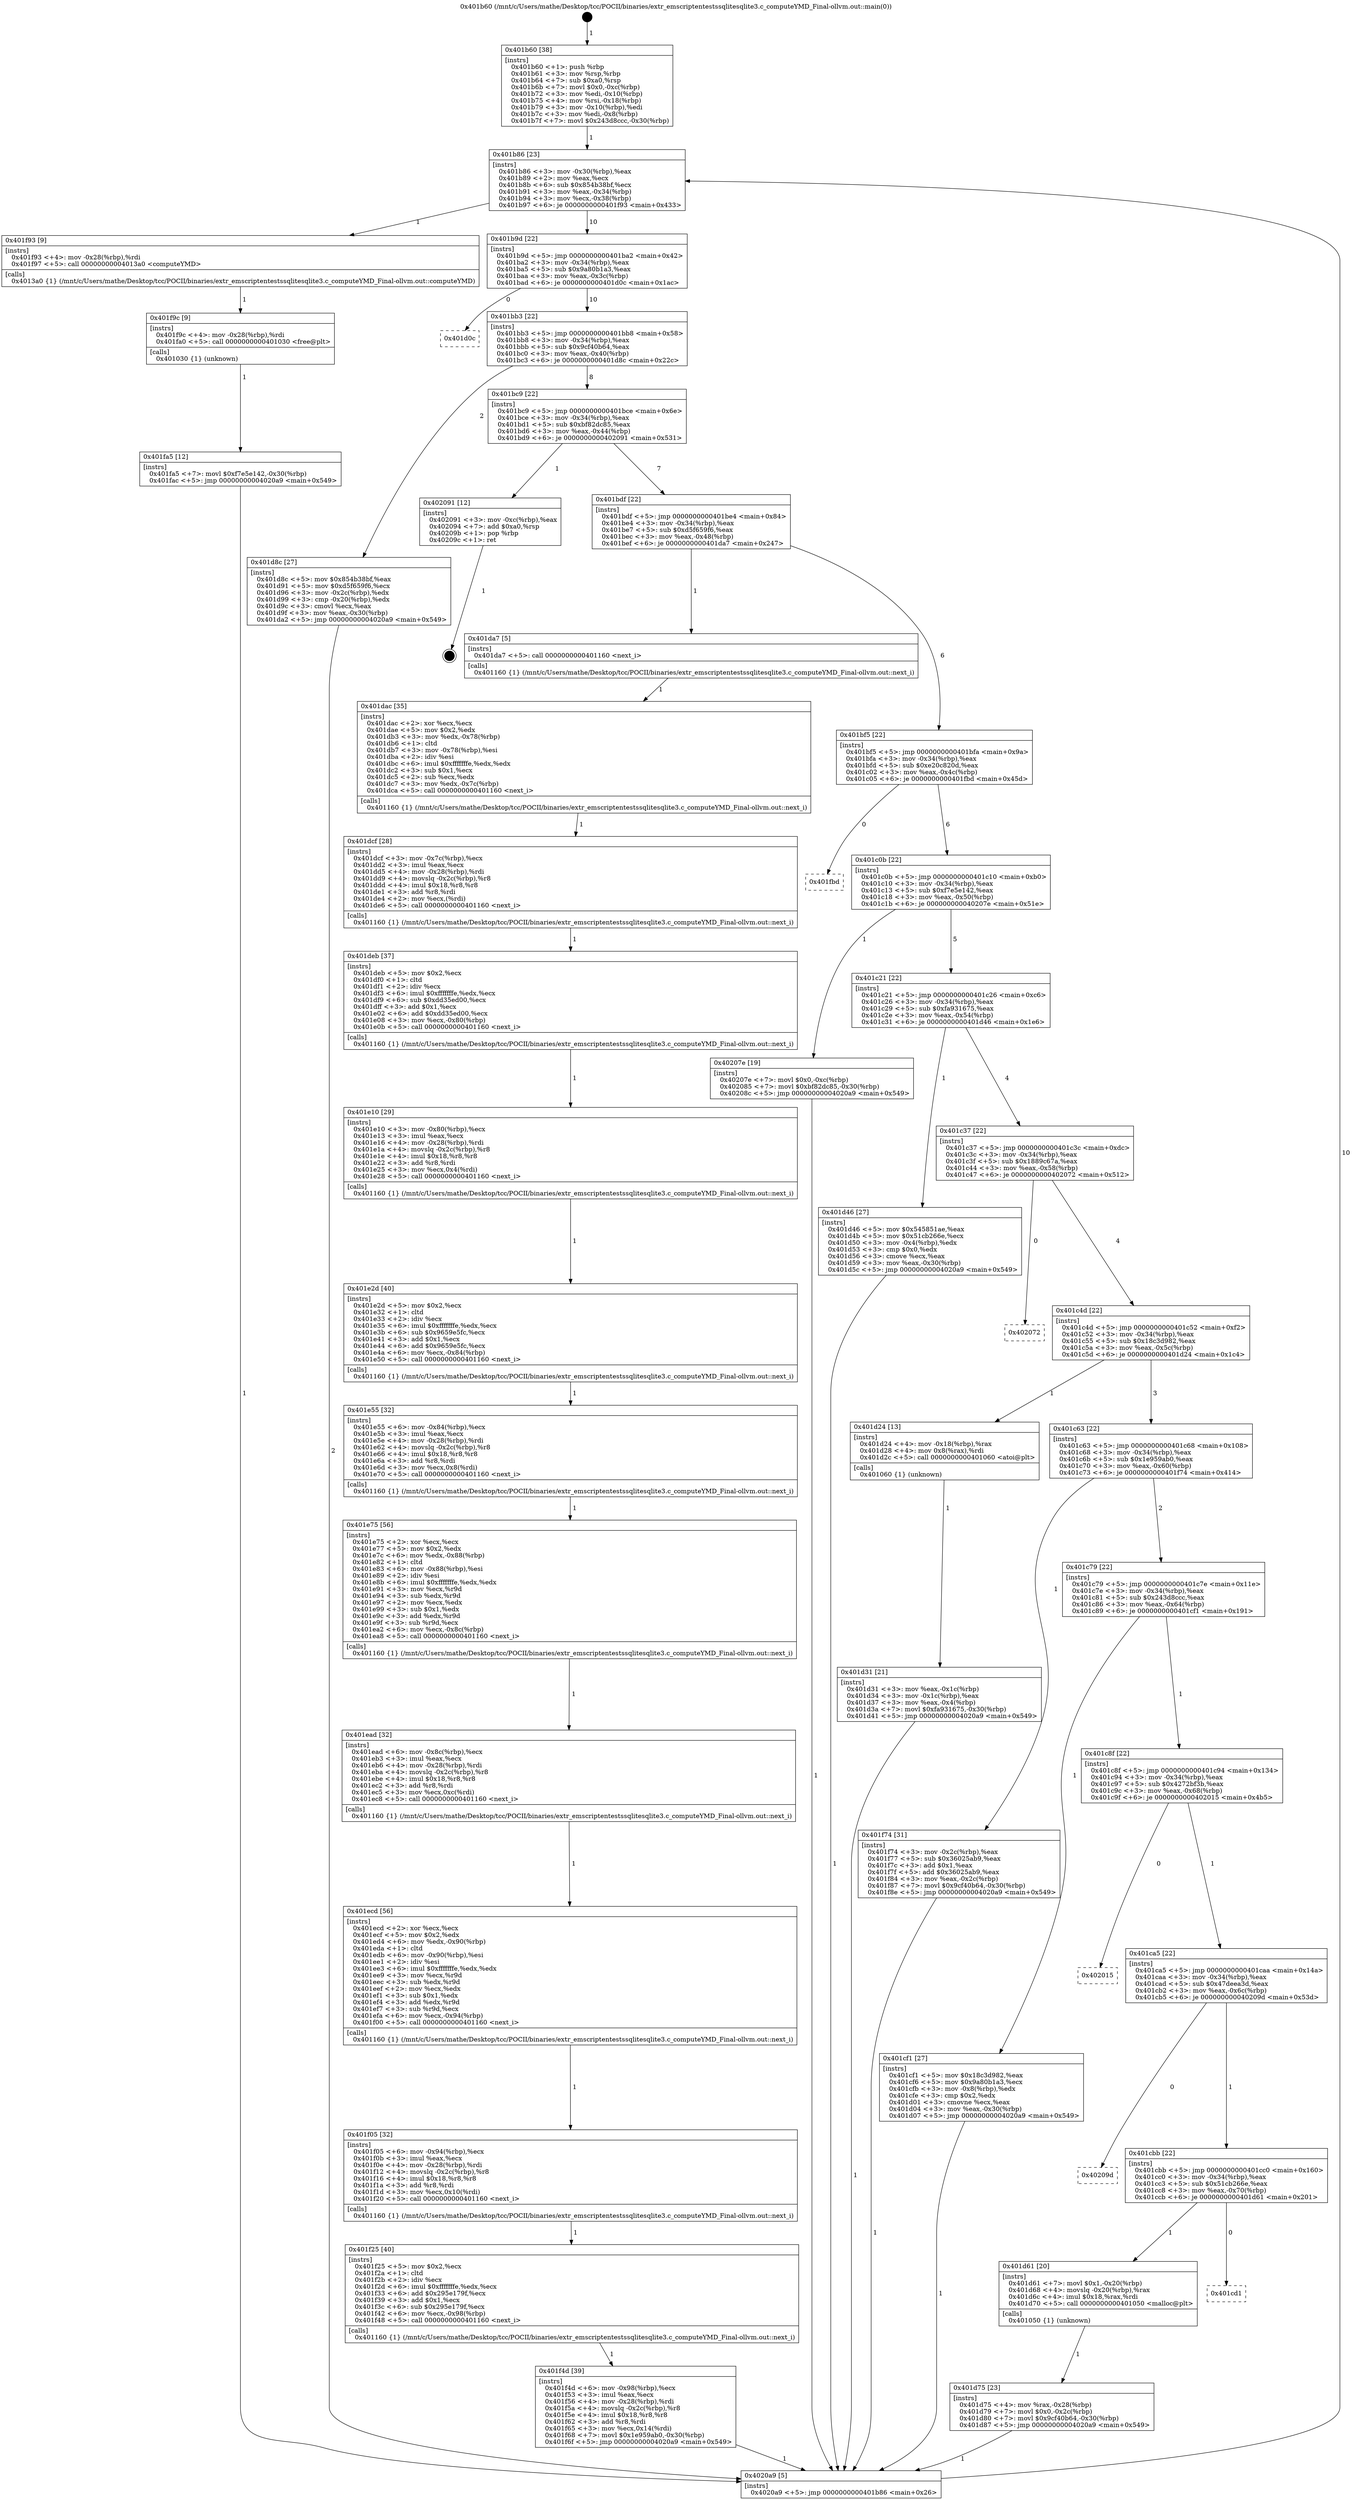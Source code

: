 digraph "0x401b60" {
  label = "0x401b60 (/mnt/c/Users/mathe/Desktop/tcc/POCII/binaries/extr_emscriptentestssqlitesqlite3.c_computeYMD_Final-ollvm.out::main(0))"
  labelloc = "t"
  node[shape=record]

  Entry [label="",width=0.3,height=0.3,shape=circle,fillcolor=black,style=filled]
  "0x401b86" [label="{
     0x401b86 [23]\l
     | [instrs]\l
     &nbsp;&nbsp;0x401b86 \<+3\>: mov -0x30(%rbp),%eax\l
     &nbsp;&nbsp;0x401b89 \<+2\>: mov %eax,%ecx\l
     &nbsp;&nbsp;0x401b8b \<+6\>: sub $0x854b38bf,%ecx\l
     &nbsp;&nbsp;0x401b91 \<+3\>: mov %eax,-0x34(%rbp)\l
     &nbsp;&nbsp;0x401b94 \<+3\>: mov %ecx,-0x38(%rbp)\l
     &nbsp;&nbsp;0x401b97 \<+6\>: je 0000000000401f93 \<main+0x433\>\l
  }"]
  "0x401f93" [label="{
     0x401f93 [9]\l
     | [instrs]\l
     &nbsp;&nbsp;0x401f93 \<+4\>: mov -0x28(%rbp),%rdi\l
     &nbsp;&nbsp;0x401f97 \<+5\>: call 00000000004013a0 \<computeYMD\>\l
     | [calls]\l
     &nbsp;&nbsp;0x4013a0 \{1\} (/mnt/c/Users/mathe/Desktop/tcc/POCII/binaries/extr_emscriptentestssqlitesqlite3.c_computeYMD_Final-ollvm.out::computeYMD)\l
  }"]
  "0x401b9d" [label="{
     0x401b9d [22]\l
     | [instrs]\l
     &nbsp;&nbsp;0x401b9d \<+5\>: jmp 0000000000401ba2 \<main+0x42\>\l
     &nbsp;&nbsp;0x401ba2 \<+3\>: mov -0x34(%rbp),%eax\l
     &nbsp;&nbsp;0x401ba5 \<+5\>: sub $0x9a80b1a3,%eax\l
     &nbsp;&nbsp;0x401baa \<+3\>: mov %eax,-0x3c(%rbp)\l
     &nbsp;&nbsp;0x401bad \<+6\>: je 0000000000401d0c \<main+0x1ac\>\l
  }"]
  Exit [label="",width=0.3,height=0.3,shape=circle,fillcolor=black,style=filled,peripheries=2]
  "0x401d0c" [label="{
     0x401d0c\l
  }", style=dashed]
  "0x401bb3" [label="{
     0x401bb3 [22]\l
     | [instrs]\l
     &nbsp;&nbsp;0x401bb3 \<+5\>: jmp 0000000000401bb8 \<main+0x58\>\l
     &nbsp;&nbsp;0x401bb8 \<+3\>: mov -0x34(%rbp),%eax\l
     &nbsp;&nbsp;0x401bbb \<+5\>: sub $0x9cf40b64,%eax\l
     &nbsp;&nbsp;0x401bc0 \<+3\>: mov %eax,-0x40(%rbp)\l
     &nbsp;&nbsp;0x401bc3 \<+6\>: je 0000000000401d8c \<main+0x22c\>\l
  }"]
  "0x401fa5" [label="{
     0x401fa5 [12]\l
     | [instrs]\l
     &nbsp;&nbsp;0x401fa5 \<+7\>: movl $0xf7e5e142,-0x30(%rbp)\l
     &nbsp;&nbsp;0x401fac \<+5\>: jmp 00000000004020a9 \<main+0x549\>\l
  }"]
  "0x401d8c" [label="{
     0x401d8c [27]\l
     | [instrs]\l
     &nbsp;&nbsp;0x401d8c \<+5\>: mov $0x854b38bf,%eax\l
     &nbsp;&nbsp;0x401d91 \<+5\>: mov $0xd5f659f6,%ecx\l
     &nbsp;&nbsp;0x401d96 \<+3\>: mov -0x2c(%rbp),%edx\l
     &nbsp;&nbsp;0x401d99 \<+3\>: cmp -0x20(%rbp),%edx\l
     &nbsp;&nbsp;0x401d9c \<+3\>: cmovl %ecx,%eax\l
     &nbsp;&nbsp;0x401d9f \<+3\>: mov %eax,-0x30(%rbp)\l
     &nbsp;&nbsp;0x401da2 \<+5\>: jmp 00000000004020a9 \<main+0x549\>\l
  }"]
  "0x401bc9" [label="{
     0x401bc9 [22]\l
     | [instrs]\l
     &nbsp;&nbsp;0x401bc9 \<+5\>: jmp 0000000000401bce \<main+0x6e\>\l
     &nbsp;&nbsp;0x401bce \<+3\>: mov -0x34(%rbp),%eax\l
     &nbsp;&nbsp;0x401bd1 \<+5\>: sub $0xbf82dc85,%eax\l
     &nbsp;&nbsp;0x401bd6 \<+3\>: mov %eax,-0x44(%rbp)\l
     &nbsp;&nbsp;0x401bd9 \<+6\>: je 0000000000402091 \<main+0x531\>\l
  }"]
  "0x401f9c" [label="{
     0x401f9c [9]\l
     | [instrs]\l
     &nbsp;&nbsp;0x401f9c \<+4\>: mov -0x28(%rbp),%rdi\l
     &nbsp;&nbsp;0x401fa0 \<+5\>: call 0000000000401030 \<free@plt\>\l
     | [calls]\l
     &nbsp;&nbsp;0x401030 \{1\} (unknown)\l
  }"]
  "0x402091" [label="{
     0x402091 [12]\l
     | [instrs]\l
     &nbsp;&nbsp;0x402091 \<+3\>: mov -0xc(%rbp),%eax\l
     &nbsp;&nbsp;0x402094 \<+7\>: add $0xa0,%rsp\l
     &nbsp;&nbsp;0x40209b \<+1\>: pop %rbp\l
     &nbsp;&nbsp;0x40209c \<+1\>: ret\l
  }"]
  "0x401bdf" [label="{
     0x401bdf [22]\l
     | [instrs]\l
     &nbsp;&nbsp;0x401bdf \<+5\>: jmp 0000000000401be4 \<main+0x84\>\l
     &nbsp;&nbsp;0x401be4 \<+3\>: mov -0x34(%rbp),%eax\l
     &nbsp;&nbsp;0x401be7 \<+5\>: sub $0xd5f659f6,%eax\l
     &nbsp;&nbsp;0x401bec \<+3\>: mov %eax,-0x48(%rbp)\l
     &nbsp;&nbsp;0x401bef \<+6\>: je 0000000000401da7 \<main+0x247\>\l
  }"]
  "0x401f4d" [label="{
     0x401f4d [39]\l
     | [instrs]\l
     &nbsp;&nbsp;0x401f4d \<+6\>: mov -0x98(%rbp),%ecx\l
     &nbsp;&nbsp;0x401f53 \<+3\>: imul %eax,%ecx\l
     &nbsp;&nbsp;0x401f56 \<+4\>: mov -0x28(%rbp),%rdi\l
     &nbsp;&nbsp;0x401f5a \<+4\>: movslq -0x2c(%rbp),%r8\l
     &nbsp;&nbsp;0x401f5e \<+4\>: imul $0x18,%r8,%r8\l
     &nbsp;&nbsp;0x401f62 \<+3\>: add %r8,%rdi\l
     &nbsp;&nbsp;0x401f65 \<+3\>: mov %ecx,0x14(%rdi)\l
     &nbsp;&nbsp;0x401f68 \<+7\>: movl $0x1e959ab0,-0x30(%rbp)\l
     &nbsp;&nbsp;0x401f6f \<+5\>: jmp 00000000004020a9 \<main+0x549\>\l
  }"]
  "0x401da7" [label="{
     0x401da7 [5]\l
     | [instrs]\l
     &nbsp;&nbsp;0x401da7 \<+5\>: call 0000000000401160 \<next_i\>\l
     | [calls]\l
     &nbsp;&nbsp;0x401160 \{1\} (/mnt/c/Users/mathe/Desktop/tcc/POCII/binaries/extr_emscriptentestssqlitesqlite3.c_computeYMD_Final-ollvm.out::next_i)\l
  }"]
  "0x401bf5" [label="{
     0x401bf5 [22]\l
     | [instrs]\l
     &nbsp;&nbsp;0x401bf5 \<+5\>: jmp 0000000000401bfa \<main+0x9a\>\l
     &nbsp;&nbsp;0x401bfa \<+3\>: mov -0x34(%rbp),%eax\l
     &nbsp;&nbsp;0x401bfd \<+5\>: sub $0xe20c820d,%eax\l
     &nbsp;&nbsp;0x401c02 \<+3\>: mov %eax,-0x4c(%rbp)\l
     &nbsp;&nbsp;0x401c05 \<+6\>: je 0000000000401fbd \<main+0x45d\>\l
  }"]
  "0x401f25" [label="{
     0x401f25 [40]\l
     | [instrs]\l
     &nbsp;&nbsp;0x401f25 \<+5\>: mov $0x2,%ecx\l
     &nbsp;&nbsp;0x401f2a \<+1\>: cltd\l
     &nbsp;&nbsp;0x401f2b \<+2\>: idiv %ecx\l
     &nbsp;&nbsp;0x401f2d \<+6\>: imul $0xfffffffe,%edx,%ecx\l
     &nbsp;&nbsp;0x401f33 \<+6\>: add $0x295e179f,%ecx\l
     &nbsp;&nbsp;0x401f39 \<+3\>: add $0x1,%ecx\l
     &nbsp;&nbsp;0x401f3c \<+6\>: sub $0x295e179f,%ecx\l
     &nbsp;&nbsp;0x401f42 \<+6\>: mov %ecx,-0x98(%rbp)\l
     &nbsp;&nbsp;0x401f48 \<+5\>: call 0000000000401160 \<next_i\>\l
     | [calls]\l
     &nbsp;&nbsp;0x401160 \{1\} (/mnt/c/Users/mathe/Desktop/tcc/POCII/binaries/extr_emscriptentestssqlitesqlite3.c_computeYMD_Final-ollvm.out::next_i)\l
  }"]
  "0x401fbd" [label="{
     0x401fbd\l
  }", style=dashed]
  "0x401c0b" [label="{
     0x401c0b [22]\l
     | [instrs]\l
     &nbsp;&nbsp;0x401c0b \<+5\>: jmp 0000000000401c10 \<main+0xb0\>\l
     &nbsp;&nbsp;0x401c10 \<+3\>: mov -0x34(%rbp),%eax\l
     &nbsp;&nbsp;0x401c13 \<+5\>: sub $0xf7e5e142,%eax\l
     &nbsp;&nbsp;0x401c18 \<+3\>: mov %eax,-0x50(%rbp)\l
     &nbsp;&nbsp;0x401c1b \<+6\>: je 000000000040207e \<main+0x51e\>\l
  }"]
  "0x401f05" [label="{
     0x401f05 [32]\l
     | [instrs]\l
     &nbsp;&nbsp;0x401f05 \<+6\>: mov -0x94(%rbp),%ecx\l
     &nbsp;&nbsp;0x401f0b \<+3\>: imul %eax,%ecx\l
     &nbsp;&nbsp;0x401f0e \<+4\>: mov -0x28(%rbp),%rdi\l
     &nbsp;&nbsp;0x401f12 \<+4\>: movslq -0x2c(%rbp),%r8\l
     &nbsp;&nbsp;0x401f16 \<+4\>: imul $0x18,%r8,%r8\l
     &nbsp;&nbsp;0x401f1a \<+3\>: add %r8,%rdi\l
     &nbsp;&nbsp;0x401f1d \<+3\>: mov %ecx,0x10(%rdi)\l
     &nbsp;&nbsp;0x401f20 \<+5\>: call 0000000000401160 \<next_i\>\l
     | [calls]\l
     &nbsp;&nbsp;0x401160 \{1\} (/mnt/c/Users/mathe/Desktop/tcc/POCII/binaries/extr_emscriptentestssqlitesqlite3.c_computeYMD_Final-ollvm.out::next_i)\l
  }"]
  "0x40207e" [label="{
     0x40207e [19]\l
     | [instrs]\l
     &nbsp;&nbsp;0x40207e \<+7\>: movl $0x0,-0xc(%rbp)\l
     &nbsp;&nbsp;0x402085 \<+7\>: movl $0xbf82dc85,-0x30(%rbp)\l
     &nbsp;&nbsp;0x40208c \<+5\>: jmp 00000000004020a9 \<main+0x549\>\l
  }"]
  "0x401c21" [label="{
     0x401c21 [22]\l
     | [instrs]\l
     &nbsp;&nbsp;0x401c21 \<+5\>: jmp 0000000000401c26 \<main+0xc6\>\l
     &nbsp;&nbsp;0x401c26 \<+3\>: mov -0x34(%rbp),%eax\l
     &nbsp;&nbsp;0x401c29 \<+5\>: sub $0xfa931675,%eax\l
     &nbsp;&nbsp;0x401c2e \<+3\>: mov %eax,-0x54(%rbp)\l
     &nbsp;&nbsp;0x401c31 \<+6\>: je 0000000000401d46 \<main+0x1e6\>\l
  }"]
  "0x401ecd" [label="{
     0x401ecd [56]\l
     | [instrs]\l
     &nbsp;&nbsp;0x401ecd \<+2\>: xor %ecx,%ecx\l
     &nbsp;&nbsp;0x401ecf \<+5\>: mov $0x2,%edx\l
     &nbsp;&nbsp;0x401ed4 \<+6\>: mov %edx,-0x90(%rbp)\l
     &nbsp;&nbsp;0x401eda \<+1\>: cltd\l
     &nbsp;&nbsp;0x401edb \<+6\>: mov -0x90(%rbp),%esi\l
     &nbsp;&nbsp;0x401ee1 \<+2\>: idiv %esi\l
     &nbsp;&nbsp;0x401ee3 \<+6\>: imul $0xfffffffe,%edx,%edx\l
     &nbsp;&nbsp;0x401ee9 \<+3\>: mov %ecx,%r9d\l
     &nbsp;&nbsp;0x401eec \<+3\>: sub %edx,%r9d\l
     &nbsp;&nbsp;0x401eef \<+2\>: mov %ecx,%edx\l
     &nbsp;&nbsp;0x401ef1 \<+3\>: sub $0x1,%edx\l
     &nbsp;&nbsp;0x401ef4 \<+3\>: add %edx,%r9d\l
     &nbsp;&nbsp;0x401ef7 \<+3\>: sub %r9d,%ecx\l
     &nbsp;&nbsp;0x401efa \<+6\>: mov %ecx,-0x94(%rbp)\l
     &nbsp;&nbsp;0x401f00 \<+5\>: call 0000000000401160 \<next_i\>\l
     | [calls]\l
     &nbsp;&nbsp;0x401160 \{1\} (/mnt/c/Users/mathe/Desktop/tcc/POCII/binaries/extr_emscriptentestssqlitesqlite3.c_computeYMD_Final-ollvm.out::next_i)\l
  }"]
  "0x401d46" [label="{
     0x401d46 [27]\l
     | [instrs]\l
     &nbsp;&nbsp;0x401d46 \<+5\>: mov $0x545851ae,%eax\l
     &nbsp;&nbsp;0x401d4b \<+5\>: mov $0x51cb266e,%ecx\l
     &nbsp;&nbsp;0x401d50 \<+3\>: mov -0x4(%rbp),%edx\l
     &nbsp;&nbsp;0x401d53 \<+3\>: cmp $0x0,%edx\l
     &nbsp;&nbsp;0x401d56 \<+3\>: cmove %ecx,%eax\l
     &nbsp;&nbsp;0x401d59 \<+3\>: mov %eax,-0x30(%rbp)\l
     &nbsp;&nbsp;0x401d5c \<+5\>: jmp 00000000004020a9 \<main+0x549\>\l
  }"]
  "0x401c37" [label="{
     0x401c37 [22]\l
     | [instrs]\l
     &nbsp;&nbsp;0x401c37 \<+5\>: jmp 0000000000401c3c \<main+0xdc\>\l
     &nbsp;&nbsp;0x401c3c \<+3\>: mov -0x34(%rbp),%eax\l
     &nbsp;&nbsp;0x401c3f \<+5\>: sub $0x1889c67a,%eax\l
     &nbsp;&nbsp;0x401c44 \<+3\>: mov %eax,-0x58(%rbp)\l
     &nbsp;&nbsp;0x401c47 \<+6\>: je 0000000000402072 \<main+0x512\>\l
  }"]
  "0x401ead" [label="{
     0x401ead [32]\l
     | [instrs]\l
     &nbsp;&nbsp;0x401ead \<+6\>: mov -0x8c(%rbp),%ecx\l
     &nbsp;&nbsp;0x401eb3 \<+3\>: imul %eax,%ecx\l
     &nbsp;&nbsp;0x401eb6 \<+4\>: mov -0x28(%rbp),%rdi\l
     &nbsp;&nbsp;0x401eba \<+4\>: movslq -0x2c(%rbp),%r8\l
     &nbsp;&nbsp;0x401ebe \<+4\>: imul $0x18,%r8,%r8\l
     &nbsp;&nbsp;0x401ec2 \<+3\>: add %r8,%rdi\l
     &nbsp;&nbsp;0x401ec5 \<+3\>: mov %ecx,0xc(%rdi)\l
     &nbsp;&nbsp;0x401ec8 \<+5\>: call 0000000000401160 \<next_i\>\l
     | [calls]\l
     &nbsp;&nbsp;0x401160 \{1\} (/mnt/c/Users/mathe/Desktop/tcc/POCII/binaries/extr_emscriptentestssqlitesqlite3.c_computeYMD_Final-ollvm.out::next_i)\l
  }"]
  "0x402072" [label="{
     0x402072\l
  }", style=dashed]
  "0x401c4d" [label="{
     0x401c4d [22]\l
     | [instrs]\l
     &nbsp;&nbsp;0x401c4d \<+5\>: jmp 0000000000401c52 \<main+0xf2\>\l
     &nbsp;&nbsp;0x401c52 \<+3\>: mov -0x34(%rbp),%eax\l
     &nbsp;&nbsp;0x401c55 \<+5\>: sub $0x18c3d982,%eax\l
     &nbsp;&nbsp;0x401c5a \<+3\>: mov %eax,-0x5c(%rbp)\l
     &nbsp;&nbsp;0x401c5d \<+6\>: je 0000000000401d24 \<main+0x1c4\>\l
  }"]
  "0x401e75" [label="{
     0x401e75 [56]\l
     | [instrs]\l
     &nbsp;&nbsp;0x401e75 \<+2\>: xor %ecx,%ecx\l
     &nbsp;&nbsp;0x401e77 \<+5\>: mov $0x2,%edx\l
     &nbsp;&nbsp;0x401e7c \<+6\>: mov %edx,-0x88(%rbp)\l
     &nbsp;&nbsp;0x401e82 \<+1\>: cltd\l
     &nbsp;&nbsp;0x401e83 \<+6\>: mov -0x88(%rbp),%esi\l
     &nbsp;&nbsp;0x401e89 \<+2\>: idiv %esi\l
     &nbsp;&nbsp;0x401e8b \<+6\>: imul $0xfffffffe,%edx,%edx\l
     &nbsp;&nbsp;0x401e91 \<+3\>: mov %ecx,%r9d\l
     &nbsp;&nbsp;0x401e94 \<+3\>: sub %edx,%r9d\l
     &nbsp;&nbsp;0x401e97 \<+2\>: mov %ecx,%edx\l
     &nbsp;&nbsp;0x401e99 \<+3\>: sub $0x1,%edx\l
     &nbsp;&nbsp;0x401e9c \<+3\>: add %edx,%r9d\l
     &nbsp;&nbsp;0x401e9f \<+3\>: sub %r9d,%ecx\l
     &nbsp;&nbsp;0x401ea2 \<+6\>: mov %ecx,-0x8c(%rbp)\l
     &nbsp;&nbsp;0x401ea8 \<+5\>: call 0000000000401160 \<next_i\>\l
     | [calls]\l
     &nbsp;&nbsp;0x401160 \{1\} (/mnt/c/Users/mathe/Desktop/tcc/POCII/binaries/extr_emscriptentestssqlitesqlite3.c_computeYMD_Final-ollvm.out::next_i)\l
  }"]
  "0x401d24" [label="{
     0x401d24 [13]\l
     | [instrs]\l
     &nbsp;&nbsp;0x401d24 \<+4\>: mov -0x18(%rbp),%rax\l
     &nbsp;&nbsp;0x401d28 \<+4\>: mov 0x8(%rax),%rdi\l
     &nbsp;&nbsp;0x401d2c \<+5\>: call 0000000000401060 \<atoi@plt\>\l
     | [calls]\l
     &nbsp;&nbsp;0x401060 \{1\} (unknown)\l
  }"]
  "0x401c63" [label="{
     0x401c63 [22]\l
     | [instrs]\l
     &nbsp;&nbsp;0x401c63 \<+5\>: jmp 0000000000401c68 \<main+0x108\>\l
     &nbsp;&nbsp;0x401c68 \<+3\>: mov -0x34(%rbp),%eax\l
     &nbsp;&nbsp;0x401c6b \<+5\>: sub $0x1e959ab0,%eax\l
     &nbsp;&nbsp;0x401c70 \<+3\>: mov %eax,-0x60(%rbp)\l
     &nbsp;&nbsp;0x401c73 \<+6\>: je 0000000000401f74 \<main+0x414\>\l
  }"]
  "0x401e55" [label="{
     0x401e55 [32]\l
     | [instrs]\l
     &nbsp;&nbsp;0x401e55 \<+6\>: mov -0x84(%rbp),%ecx\l
     &nbsp;&nbsp;0x401e5b \<+3\>: imul %eax,%ecx\l
     &nbsp;&nbsp;0x401e5e \<+4\>: mov -0x28(%rbp),%rdi\l
     &nbsp;&nbsp;0x401e62 \<+4\>: movslq -0x2c(%rbp),%r8\l
     &nbsp;&nbsp;0x401e66 \<+4\>: imul $0x18,%r8,%r8\l
     &nbsp;&nbsp;0x401e6a \<+3\>: add %r8,%rdi\l
     &nbsp;&nbsp;0x401e6d \<+3\>: mov %ecx,0x8(%rdi)\l
     &nbsp;&nbsp;0x401e70 \<+5\>: call 0000000000401160 \<next_i\>\l
     | [calls]\l
     &nbsp;&nbsp;0x401160 \{1\} (/mnt/c/Users/mathe/Desktop/tcc/POCII/binaries/extr_emscriptentestssqlitesqlite3.c_computeYMD_Final-ollvm.out::next_i)\l
  }"]
  "0x401f74" [label="{
     0x401f74 [31]\l
     | [instrs]\l
     &nbsp;&nbsp;0x401f74 \<+3\>: mov -0x2c(%rbp),%eax\l
     &nbsp;&nbsp;0x401f77 \<+5\>: sub $0x36025ab9,%eax\l
     &nbsp;&nbsp;0x401f7c \<+3\>: add $0x1,%eax\l
     &nbsp;&nbsp;0x401f7f \<+5\>: add $0x36025ab9,%eax\l
     &nbsp;&nbsp;0x401f84 \<+3\>: mov %eax,-0x2c(%rbp)\l
     &nbsp;&nbsp;0x401f87 \<+7\>: movl $0x9cf40b64,-0x30(%rbp)\l
     &nbsp;&nbsp;0x401f8e \<+5\>: jmp 00000000004020a9 \<main+0x549\>\l
  }"]
  "0x401c79" [label="{
     0x401c79 [22]\l
     | [instrs]\l
     &nbsp;&nbsp;0x401c79 \<+5\>: jmp 0000000000401c7e \<main+0x11e\>\l
     &nbsp;&nbsp;0x401c7e \<+3\>: mov -0x34(%rbp),%eax\l
     &nbsp;&nbsp;0x401c81 \<+5\>: sub $0x243d8ccc,%eax\l
     &nbsp;&nbsp;0x401c86 \<+3\>: mov %eax,-0x64(%rbp)\l
     &nbsp;&nbsp;0x401c89 \<+6\>: je 0000000000401cf1 \<main+0x191\>\l
  }"]
  "0x401e2d" [label="{
     0x401e2d [40]\l
     | [instrs]\l
     &nbsp;&nbsp;0x401e2d \<+5\>: mov $0x2,%ecx\l
     &nbsp;&nbsp;0x401e32 \<+1\>: cltd\l
     &nbsp;&nbsp;0x401e33 \<+2\>: idiv %ecx\l
     &nbsp;&nbsp;0x401e35 \<+6\>: imul $0xfffffffe,%edx,%ecx\l
     &nbsp;&nbsp;0x401e3b \<+6\>: sub $0x9659e5fc,%ecx\l
     &nbsp;&nbsp;0x401e41 \<+3\>: add $0x1,%ecx\l
     &nbsp;&nbsp;0x401e44 \<+6\>: add $0x9659e5fc,%ecx\l
     &nbsp;&nbsp;0x401e4a \<+6\>: mov %ecx,-0x84(%rbp)\l
     &nbsp;&nbsp;0x401e50 \<+5\>: call 0000000000401160 \<next_i\>\l
     | [calls]\l
     &nbsp;&nbsp;0x401160 \{1\} (/mnt/c/Users/mathe/Desktop/tcc/POCII/binaries/extr_emscriptentestssqlitesqlite3.c_computeYMD_Final-ollvm.out::next_i)\l
  }"]
  "0x401cf1" [label="{
     0x401cf1 [27]\l
     | [instrs]\l
     &nbsp;&nbsp;0x401cf1 \<+5\>: mov $0x18c3d982,%eax\l
     &nbsp;&nbsp;0x401cf6 \<+5\>: mov $0x9a80b1a3,%ecx\l
     &nbsp;&nbsp;0x401cfb \<+3\>: mov -0x8(%rbp),%edx\l
     &nbsp;&nbsp;0x401cfe \<+3\>: cmp $0x2,%edx\l
     &nbsp;&nbsp;0x401d01 \<+3\>: cmovne %ecx,%eax\l
     &nbsp;&nbsp;0x401d04 \<+3\>: mov %eax,-0x30(%rbp)\l
     &nbsp;&nbsp;0x401d07 \<+5\>: jmp 00000000004020a9 \<main+0x549\>\l
  }"]
  "0x401c8f" [label="{
     0x401c8f [22]\l
     | [instrs]\l
     &nbsp;&nbsp;0x401c8f \<+5\>: jmp 0000000000401c94 \<main+0x134\>\l
     &nbsp;&nbsp;0x401c94 \<+3\>: mov -0x34(%rbp),%eax\l
     &nbsp;&nbsp;0x401c97 \<+5\>: sub $0x4272bf3b,%eax\l
     &nbsp;&nbsp;0x401c9c \<+3\>: mov %eax,-0x68(%rbp)\l
     &nbsp;&nbsp;0x401c9f \<+6\>: je 0000000000402015 \<main+0x4b5\>\l
  }"]
  "0x4020a9" [label="{
     0x4020a9 [5]\l
     | [instrs]\l
     &nbsp;&nbsp;0x4020a9 \<+5\>: jmp 0000000000401b86 \<main+0x26\>\l
  }"]
  "0x401b60" [label="{
     0x401b60 [38]\l
     | [instrs]\l
     &nbsp;&nbsp;0x401b60 \<+1\>: push %rbp\l
     &nbsp;&nbsp;0x401b61 \<+3\>: mov %rsp,%rbp\l
     &nbsp;&nbsp;0x401b64 \<+7\>: sub $0xa0,%rsp\l
     &nbsp;&nbsp;0x401b6b \<+7\>: movl $0x0,-0xc(%rbp)\l
     &nbsp;&nbsp;0x401b72 \<+3\>: mov %edi,-0x10(%rbp)\l
     &nbsp;&nbsp;0x401b75 \<+4\>: mov %rsi,-0x18(%rbp)\l
     &nbsp;&nbsp;0x401b79 \<+3\>: mov -0x10(%rbp),%edi\l
     &nbsp;&nbsp;0x401b7c \<+3\>: mov %edi,-0x8(%rbp)\l
     &nbsp;&nbsp;0x401b7f \<+7\>: movl $0x243d8ccc,-0x30(%rbp)\l
  }"]
  "0x401d31" [label="{
     0x401d31 [21]\l
     | [instrs]\l
     &nbsp;&nbsp;0x401d31 \<+3\>: mov %eax,-0x1c(%rbp)\l
     &nbsp;&nbsp;0x401d34 \<+3\>: mov -0x1c(%rbp),%eax\l
     &nbsp;&nbsp;0x401d37 \<+3\>: mov %eax,-0x4(%rbp)\l
     &nbsp;&nbsp;0x401d3a \<+7\>: movl $0xfa931675,-0x30(%rbp)\l
     &nbsp;&nbsp;0x401d41 \<+5\>: jmp 00000000004020a9 \<main+0x549\>\l
  }"]
  "0x401e10" [label="{
     0x401e10 [29]\l
     | [instrs]\l
     &nbsp;&nbsp;0x401e10 \<+3\>: mov -0x80(%rbp),%ecx\l
     &nbsp;&nbsp;0x401e13 \<+3\>: imul %eax,%ecx\l
     &nbsp;&nbsp;0x401e16 \<+4\>: mov -0x28(%rbp),%rdi\l
     &nbsp;&nbsp;0x401e1a \<+4\>: movslq -0x2c(%rbp),%r8\l
     &nbsp;&nbsp;0x401e1e \<+4\>: imul $0x18,%r8,%r8\l
     &nbsp;&nbsp;0x401e22 \<+3\>: add %r8,%rdi\l
     &nbsp;&nbsp;0x401e25 \<+3\>: mov %ecx,0x4(%rdi)\l
     &nbsp;&nbsp;0x401e28 \<+5\>: call 0000000000401160 \<next_i\>\l
     | [calls]\l
     &nbsp;&nbsp;0x401160 \{1\} (/mnt/c/Users/mathe/Desktop/tcc/POCII/binaries/extr_emscriptentestssqlitesqlite3.c_computeYMD_Final-ollvm.out::next_i)\l
  }"]
  "0x402015" [label="{
     0x402015\l
  }", style=dashed]
  "0x401ca5" [label="{
     0x401ca5 [22]\l
     | [instrs]\l
     &nbsp;&nbsp;0x401ca5 \<+5\>: jmp 0000000000401caa \<main+0x14a\>\l
     &nbsp;&nbsp;0x401caa \<+3\>: mov -0x34(%rbp),%eax\l
     &nbsp;&nbsp;0x401cad \<+5\>: sub $0x47deea3d,%eax\l
     &nbsp;&nbsp;0x401cb2 \<+3\>: mov %eax,-0x6c(%rbp)\l
     &nbsp;&nbsp;0x401cb5 \<+6\>: je 000000000040209d \<main+0x53d\>\l
  }"]
  "0x401deb" [label="{
     0x401deb [37]\l
     | [instrs]\l
     &nbsp;&nbsp;0x401deb \<+5\>: mov $0x2,%ecx\l
     &nbsp;&nbsp;0x401df0 \<+1\>: cltd\l
     &nbsp;&nbsp;0x401df1 \<+2\>: idiv %ecx\l
     &nbsp;&nbsp;0x401df3 \<+6\>: imul $0xfffffffe,%edx,%ecx\l
     &nbsp;&nbsp;0x401df9 \<+6\>: sub $0xdd35ed00,%ecx\l
     &nbsp;&nbsp;0x401dff \<+3\>: add $0x1,%ecx\l
     &nbsp;&nbsp;0x401e02 \<+6\>: add $0xdd35ed00,%ecx\l
     &nbsp;&nbsp;0x401e08 \<+3\>: mov %ecx,-0x80(%rbp)\l
     &nbsp;&nbsp;0x401e0b \<+5\>: call 0000000000401160 \<next_i\>\l
     | [calls]\l
     &nbsp;&nbsp;0x401160 \{1\} (/mnt/c/Users/mathe/Desktop/tcc/POCII/binaries/extr_emscriptentestssqlitesqlite3.c_computeYMD_Final-ollvm.out::next_i)\l
  }"]
  "0x40209d" [label="{
     0x40209d\l
  }", style=dashed]
  "0x401cbb" [label="{
     0x401cbb [22]\l
     | [instrs]\l
     &nbsp;&nbsp;0x401cbb \<+5\>: jmp 0000000000401cc0 \<main+0x160\>\l
     &nbsp;&nbsp;0x401cc0 \<+3\>: mov -0x34(%rbp),%eax\l
     &nbsp;&nbsp;0x401cc3 \<+5\>: sub $0x51cb266e,%eax\l
     &nbsp;&nbsp;0x401cc8 \<+3\>: mov %eax,-0x70(%rbp)\l
     &nbsp;&nbsp;0x401ccb \<+6\>: je 0000000000401d61 \<main+0x201\>\l
  }"]
  "0x401dcf" [label="{
     0x401dcf [28]\l
     | [instrs]\l
     &nbsp;&nbsp;0x401dcf \<+3\>: mov -0x7c(%rbp),%ecx\l
     &nbsp;&nbsp;0x401dd2 \<+3\>: imul %eax,%ecx\l
     &nbsp;&nbsp;0x401dd5 \<+4\>: mov -0x28(%rbp),%rdi\l
     &nbsp;&nbsp;0x401dd9 \<+4\>: movslq -0x2c(%rbp),%r8\l
     &nbsp;&nbsp;0x401ddd \<+4\>: imul $0x18,%r8,%r8\l
     &nbsp;&nbsp;0x401de1 \<+3\>: add %r8,%rdi\l
     &nbsp;&nbsp;0x401de4 \<+2\>: mov %ecx,(%rdi)\l
     &nbsp;&nbsp;0x401de6 \<+5\>: call 0000000000401160 \<next_i\>\l
     | [calls]\l
     &nbsp;&nbsp;0x401160 \{1\} (/mnt/c/Users/mathe/Desktop/tcc/POCII/binaries/extr_emscriptentestssqlitesqlite3.c_computeYMD_Final-ollvm.out::next_i)\l
  }"]
  "0x401d61" [label="{
     0x401d61 [20]\l
     | [instrs]\l
     &nbsp;&nbsp;0x401d61 \<+7\>: movl $0x1,-0x20(%rbp)\l
     &nbsp;&nbsp;0x401d68 \<+4\>: movslq -0x20(%rbp),%rax\l
     &nbsp;&nbsp;0x401d6c \<+4\>: imul $0x18,%rax,%rdi\l
     &nbsp;&nbsp;0x401d70 \<+5\>: call 0000000000401050 \<malloc@plt\>\l
     | [calls]\l
     &nbsp;&nbsp;0x401050 \{1\} (unknown)\l
  }"]
  "0x401cd1" [label="{
     0x401cd1\l
  }", style=dashed]
  "0x401d75" [label="{
     0x401d75 [23]\l
     | [instrs]\l
     &nbsp;&nbsp;0x401d75 \<+4\>: mov %rax,-0x28(%rbp)\l
     &nbsp;&nbsp;0x401d79 \<+7\>: movl $0x0,-0x2c(%rbp)\l
     &nbsp;&nbsp;0x401d80 \<+7\>: movl $0x9cf40b64,-0x30(%rbp)\l
     &nbsp;&nbsp;0x401d87 \<+5\>: jmp 00000000004020a9 \<main+0x549\>\l
  }"]
  "0x401dac" [label="{
     0x401dac [35]\l
     | [instrs]\l
     &nbsp;&nbsp;0x401dac \<+2\>: xor %ecx,%ecx\l
     &nbsp;&nbsp;0x401dae \<+5\>: mov $0x2,%edx\l
     &nbsp;&nbsp;0x401db3 \<+3\>: mov %edx,-0x78(%rbp)\l
     &nbsp;&nbsp;0x401db6 \<+1\>: cltd\l
     &nbsp;&nbsp;0x401db7 \<+3\>: mov -0x78(%rbp),%esi\l
     &nbsp;&nbsp;0x401dba \<+2\>: idiv %esi\l
     &nbsp;&nbsp;0x401dbc \<+6\>: imul $0xfffffffe,%edx,%edx\l
     &nbsp;&nbsp;0x401dc2 \<+3\>: sub $0x1,%ecx\l
     &nbsp;&nbsp;0x401dc5 \<+2\>: sub %ecx,%edx\l
     &nbsp;&nbsp;0x401dc7 \<+3\>: mov %edx,-0x7c(%rbp)\l
     &nbsp;&nbsp;0x401dca \<+5\>: call 0000000000401160 \<next_i\>\l
     | [calls]\l
     &nbsp;&nbsp;0x401160 \{1\} (/mnt/c/Users/mathe/Desktop/tcc/POCII/binaries/extr_emscriptentestssqlitesqlite3.c_computeYMD_Final-ollvm.out::next_i)\l
  }"]
  Entry -> "0x401b60" [label=" 1"]
  "0x401b86" -> "0x401f93" [label=" 1"]
  "0x401b86" -> "0x401b9d" [label=" 10"]
  "0x402091" -> Exit [label=" 1"]
  "0x401b9d" -> "0x401d0c" [label=" 0"]
  "0x401b9d" -> "0x401bb3" [label=" 10"]
  "0x40207e" -> "0x4020a9" [label=" 1"]
  "0x401bb3" -> "0x401d8c" [label=" 2"]
  "0x401bb3" -> "0x401bc9" [label=" 8"]
  "0x401fa5" -> "0x4020a9" [label=" 1"]
  "0x401bc9" -> "0x402091" [label=" 1"]
  "0x401bc9" -> "0x401bdf" [label=" 7"]
  "0x401f9c" -> "0x401fa5" [label=" 1"]
  "0x401bdf" -> "0x401da7" [label=" 1"]
  "0x401bdf" -> "0x401bf5" [label=" 6"]
  "0x401f93" -> "0x401f9c" [label=" 1"]
  "0x401bf5" -> "0x401fbd" [label=" 0"]
  "0x401bf5" -> "0x401c0b" [label=" 6"]
  "0x401f74" -> "0x4020a9" [label=" 1"]
  "0x401c0b" -> "0x40207e" [label=" 1"]
  "0x401c0b" -> "0x401c21" [label=" 5"]
  "0x401f4d" -> "0x4020a9" [label=" 1"]
  "0x401c21" -> "0x401d46" [label=" 1"]
  "0x401c21" -> "0x401c37" [label=" 4"]
  "0x401f25" -> "0x401f4d" [label=" 1"]
  "0x401c37" -> "0x402072" [label=" 0"]
  "0x401c37" -> "0x401c4d" [label=" 4"]
  "0x401f05" -> "0x401f25" [label=" 1"]
  "0x401c4d" -> "0x401d24" [label=" 1"]
  "0x401c4d" -> "0x401c63" [label=" 3"]
  "0x401ecd" -> "0x401f05" [label=" 1"]
  "0x401c63" -> "0x401f74" [label=" 1"]
  "0x401c63" -> "0x401c79" [label=" 2"]
  "0x401ead" -> "0x401ecd" [label=" 1"]
  "0x401c79" -> "0x401cf1" [label=" 1"]
  "0x401c79" -> "0x401c8f" [label=" 1"]
  "0x401cf1" -> "0x4020a9" [label=" 1"]
  "0x401b60" -> "0x401b86" [label=" 1"]
  "0x4020a9" -> "0x401b86" [label=" 10"]
  "0x401d24" -> "0x401d31" [label=" 1"]
  "0x401d31" -> "0x4020a9" [label=" 1"]
  "0x401d46" -> "0x4020a9" [label=" 1"]
  "0x401e75" -> "0x401ead" [label=" 1"]
  "0x401c8f" -> "0x402015" [label=" 0"]
  "0x401c8f" -> "0x401ca5" [label=" 1"]
  "0x401e55" -> "0x401e75" [label=" 1"]
  "0x401ca5" -> "0x40209d" [label=" 0"]
  "0x401ca5" -> "0x401cbb" [label=" 1"]
  "0x401e2d" -> "0x401e55" [label=" 1"]
  "0x401cbb" -> "0x401d61" [label=" 1"]
  "0x401cbb" -> "0x401cd1" [label=" 0"]
  "0x401d61" -> "0x401d75" [label=" 1"]
  "0x401d75" -> "0x4020a9" [label=" 1"]
  "0x401d8c" -> "0x4020a9" [label=" 2"]
  "0x401da7" -> "0x401dac" [label=" 1"]
  "0x401dac" -> "0x401dcf" [label=" 1"]
  "0x401dcf" -> "0x401deb" [label=" 1"]
  "0x401deb" -> "0x401e10" [label=" 1"]
  "0x401e10" -> "0x401e2d" [label=" 1"]
}
